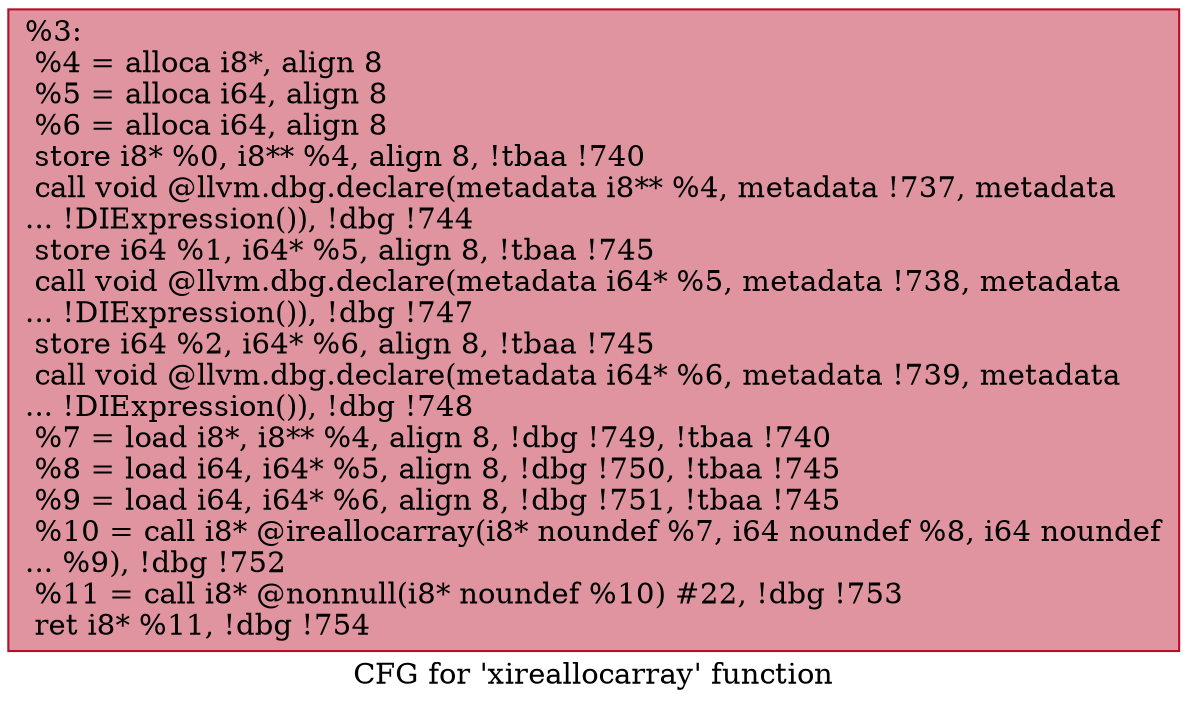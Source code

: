digraph "CFG for 'xireallocarray' function" {
	label="CFG for 'xireallocarray' function";

	Node0xd7a130 [shape=record,color="#b70d28ff", style=filled, fillcolor="#b70d2870",label="{%3:\l  %4 = alloca i8*, align 8\l  %5 = alloca i64, align 8\l  %6 = alloca i64, align 8\l  store i8* %0, i8** %4, align 8, !tbaa !740\l  call void @llvm.dbg.declare(metadata i8** %4, metadata !737, metadata\l... !DIExpression()), !dbg !744\l  store i64 %1, i64* %5, align 8, !tbaa !745\l  call void @llvm.dbg.declare(metadata i64* %5, metadata !738, metadata\l... !DIExpression()), !dbg !747\l  store i64 %2, i64* %6, align 8, !tbaa !745\l  call void @llvm.dbg.declare(metadata i64* %6, metadata !739, metadata\l... !DIExpression()), !dbg !748\l  %7 = load i8*, i8** %4, align 8, !dbg !749, !tbaa !740\l  %8 = load i64, i64* %5, align 8, !dbg !750, !tbaa !745\l  %9 = load i64, i64* %6, align 8, !dbg !751, !tbaa !745\l  %10 = call i8* @ireallocarray(i8* noundef %7, i64 noundef %8, i64 noundef\l... %9), !dbg !752\l  %11 = call i8* @nonnull(i8* noundef %10) #22, !dbg !753\l  ret i8* %11, !dbg !754\l}"];
}
